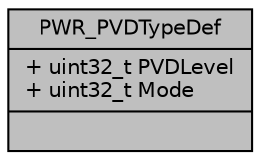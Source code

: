 digraph "PWR_PVDTypeDef"
{
 // LATEX_PDF_SIZE
  edge [fontname="Helvetica",fontsize="10",labelfontname="Helvetica",labelfontsize="10"];
  node [fontname="Helvetica",fontsize="10",shape=record];
  Node1 [label="{PWR_PVDTypeDef\n|+ uint32_t PVDLevel\l+ uint32_t Mode\l|}",height=0.2,width=0.4,color="black", fillcolor="grey75", style="filled", fontcolor="black",tooltip="PWR PVD configuration structure definition."];
}
